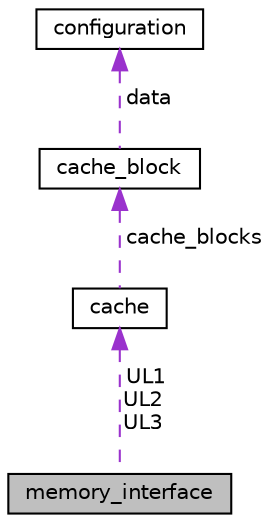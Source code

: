 digraph "memory_interface"
{
  edge [fontname="Helvetica",fontsize="10",labelfontname="Helvetica",labelfontsize="10"];
  node [fontname="Helvetica",fontsize="10",shape=record];
  Node1 [label="memory_interface",height=0.2,width=0.4,color="black", fillcolor="grey75", style="filled", fontcolor="black"];
  Node2 -> Node1 [dir="back",color="darkorchid3",fontsize="10",style="dashed",label=" UL1\nUL2\nUL3" ,fontname="Helvetica"];
  Node2 [label="cache",height=0.2,width=0.4,color="black", fillcolor="white", style="filled",URL="$classcache.html"];
  Node3 -> Node2 [dir="back",color="darkorchid3",fontsize="10",style="dashed",label=" cache_blocks" ,fontname="Helvetica"];
  Node3 [label="cache_block",height=0.2,width=0.4,color="black", fillcolor="white", style="filled",URL="$classcache__block.html"];
  Node4 -> Node3 [dir="back",color="darkorchid3",fontsize="10",style="dashed",label=" data" ,fontname="Helvetica"];
  Node4 [label="configuration",height=0.2,width=0.4,color="black", fillcolor="white", style="filled",URL="$classconfiguration.html"];
}

